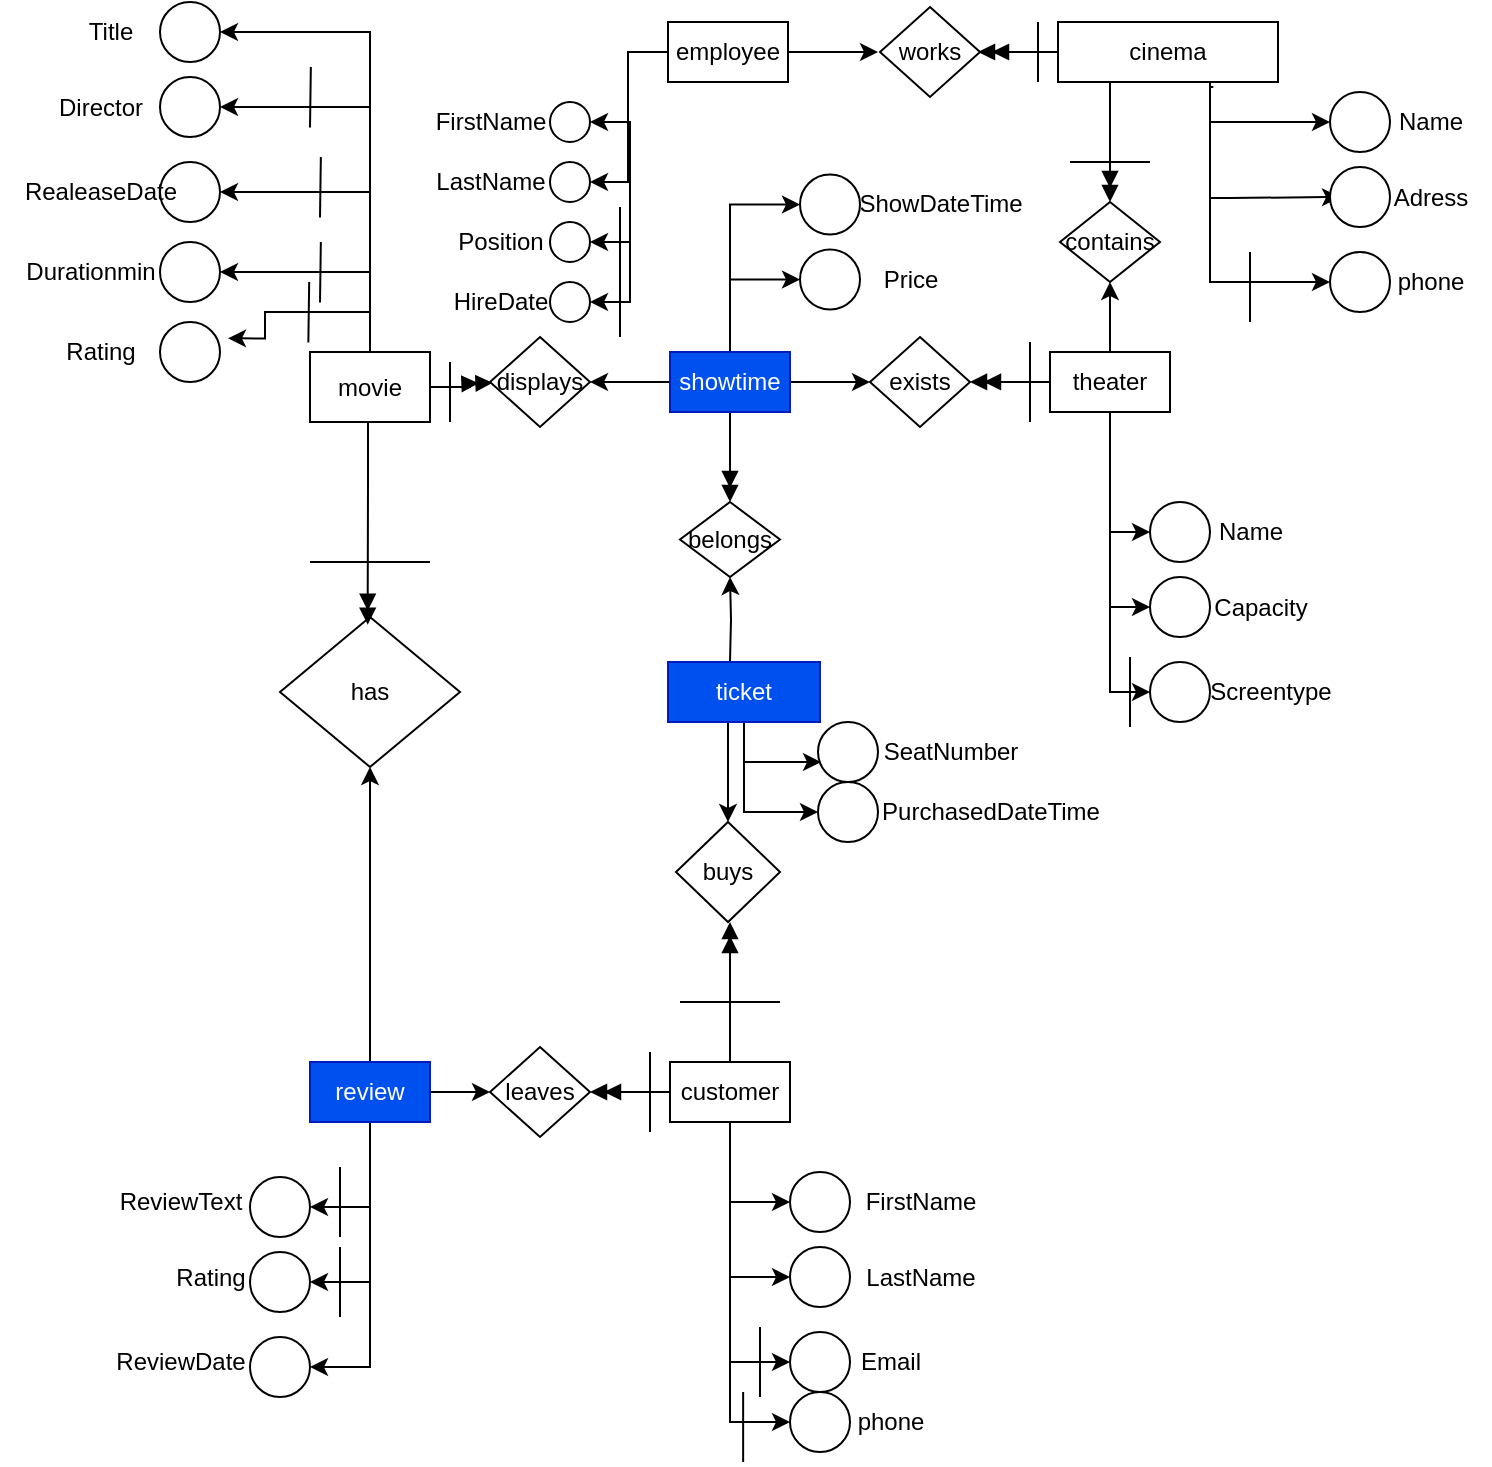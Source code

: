 <mxfile version="24.0.4" type="device">
  <diagram id="eFzki-lSGz5OJ-0lW4Ny" name="Pagina-1">
    <mxGraphModel dx="1735" dy="540" grid="1" gridSize="10" guides="1" tooltips="1" connect="1" arrows="1" fold="1" page="1" pageScale="1" pageWidth="827" pageHeight="1169" math="0" shadow="0">
      <root>
        <mxCell id="0" />
        <mxCell id="1" parent="0" />
        <mxCell id="AlMPL6mTLjFUVU2BrBLu-11" style="edgeStyle=orthogonalEdgeStyle;rounded=0;orthogonalLoop=1;jettySize=auto;html=1;entryX=0.5;entryY=0;entryDx=0;entryDy=0;endArrow=doubleBlock;endFill=1;" edge="1" parent="1" source="AlMPL6mTLjFUVU2BrBLu-1" target="AlMPL6mTLjFUVU2BrBLu-10">
          <mxGeometry relative="1" as="geometry">
            <Array as="points">
              <mxPoint x="545" y="70" />
              <mxPoint x="545" y="70" />
            </Array>
          </mxGeometry>
        </mxCell>
        <mxCell id="AlMPL6mTLjFUVU2BrBLu-44" style="edgeStyle=orthogonalEdgeStyle;rounded=0;orthogonalLoop=1;jettySize=auto;html=1;exitX=0;exitY=0.5;exitDx=0;exitDy=0;entryX=1;entryY=0.5;entryDx=0;entryDy=0;endArrow=doubleBlock;endFill=1;" edge="1" parent="1" source="AlMPL6mTLjFUVU2BrBLu-1">
          <mxGeometry relative="1" as="geometry">
            <mxPoint x="479" y="25" as="targetPoint" />
          </mxGeometry>
        </mxCell>
        <mxCell id="AlMPL6mTLjFUVU2BrBLu-56" style="edgeStyle=orthogonalEdgeStyle;rounded=0;orthogonalLoop=1;jettySize=auto;html=1;entryX=0;entryY=0.5;entryDx=0;entryDy=0;exitX=0.706;exitY=1.083;exitDx=0;exitDy=0;exitPerimeter=0;" edge="1" parent="1" source="AlMPL6mTLjFUVU2BrBLu-1" target="AlMPL6mTLjFUVU2BrBLu-50">
          <mxGeometry relative="1" as="geometry">
            <mxPoint x="595.0" y="-10" as="sourcePoint" />
            <Array as="points">
              <mxPoint x="595" y="43" />
              <mxPoint x="595" y="60" />
            </Array>
          </mxGeometry>
        </mxCell>
        <mxCell id="AlMPL6mTLjFUVU2BrBLu-58" style="edgeStyle=orthogonalEdgeStyle;rounded=0;orthogonalLoop=1;jettySize=auto;html=1;entryX=0;entryY=0.5;entryDx=0;entryDy=0;" edge="1" parent="1">
          <mxGeometry relative="1" as="geometry">
            <mxPoint x="595" y="40" as="sourcePoint" />
            <mxPoint x="660.0" y="97.5" as="targetPoint" />
            <Array as="points">
              <mxPoint x="595" y="98" />
              <mxPoint x="605" y="98" />
            </Array>
          </mxGeometry>
        </mxCell>
        <mxCell id="AlMPL6mTLjFUVU2BrBLu-59" style="edgeStyle=orthogonalEdgeStyle;rounded=0;orthogonalLoop=1;jettySize=auto;html=1;entryX=0;entryY=0.5;entryDx=0;entryDy=0;" edge="1" parent="1" target="AlMPL6mTLjFUVU2BrBLu-54">
          <mxGeometry relative="1" as="geometry">
            <mxPoint x="590" y="40" as="sourcePoint" />
            <Array as="points">
              <mxPoint x="595" y="140" />
            </Array>
          </mxGeometry>
        </mxCell>
        <mxCell id="AlMPL6mTLjFUVU2BrBLu-1" value="cinema" style="rounded=0;whiteSpace=wrap;html=1;" vertex="1" parent="1">
          <mxGeometry x="519" y="10" width="110" height="30" as="geometry" />
        </mxCell>
        <mxCell id="AlMPL6mTLjFUVU2BrBLu-12" value="" style="edgeStyle=orthogonalEdgeStyle;rounded=0;orthogonalLoop=1;jettySize=auto;html=1;" edge="1" parent="1" source="AlMPL6mTLjFUVU2BrBLu-3" target="AlMPL6mTLjFUVU2BrBLu-10">
          <mxGeometry relative="1" as="geometry" />
        </mxCell>
        <mxCell id="AlMPL6mTLjFUVU2BrBLu-67" style="edgeStyle=orthogonalEdgeStyle;rounded=0;orthogonalLoop=1;jettySize=auto;html=1;entryX=0;entryY=0.5;entryDx=0;entryDy=0;" edge="1" parent="1" source="AlMPL6mTLjFUVU2BrBLu-3" target="AlMPL6mTLjFUVU2BrBLu-60">
          <mxGeometry relative="1" as="geometry" />
        </mxCell>
        <mxCell id="AlMPL6mTLjFUVU2BrBLu-68" style="edgeStyle=orthogonalEdgeStyle;rounded=0;orthogonalLoop=1;jettySize=auto;html=1;entryX=0;entryY=0.5;entryDx=0;entryDy=0;" edge="1" parent="1" source="AlMPL6mTLjFUVU2BrBLu-3" target="AlMPL6mTLjFUVU2BrBLu-62">
          <mxGeometry relative="1" as="geometry" />
        </mxCell>
        <mxCell id="AlMPL6mTLjFUVU2BrBLu-69" style="edgeStyle=orthogonalEdgeStyle;rounded=0;orthogonalLoop=1;jettySize=auto;html=1;entryX=0;entryY=0.5;entryDx=0;entryDy=0;" edge="1" parent="1" source="AlMPL6mTLjFUVU2BrBLu-3" target="AlMPL6mTLjFUVU2BrBLu-64">
          <mxGeometry relative="1" as="geometry" />
        </mxCell>
        <mxCell id="AlMPL6mTLjFUVU2BrBLu-3" value="theater" style="rounded=0;whiteSpace=wrap;html=1;" vertex="1" parent="1">
          <mxGeometry x="515" y="175" width="60" height="30" as="geometry" />
        </mxCell>
        <mxCell id="AlMPL6mTLjFUVU2BrBLu-92" style="edgeStyle=orthogonalEdgeStyle;rounded=0;orthogonalLoop=1;jettySize=auto;html=1;exitX=0.5;exitY=0;exitDx=0;exitDy=0;entryX=1;entryY=0.5;entryDx=0;entryDy=0;" edge="1" parent="1" source="AlMPL6mTLjFUVU2BrBLu-4" target="AlMPL6mTLjFUVU2BrBLu-72">
          <mxGeometry relative="1" as="geometry" />
        </mxCell>
        <mxCell id="AlMPL6mTLjFUVU2BrBLu-93" style="edgeStyle=orthogonalEdgeStyle;rounded=0;orthogonalLoop=1;jettySize=auto;html=1;exitX=0.5;exitY=0;exitDx=0;exitDy=0;entryX=1;entryY=0.5;entryDx=0;entryDy=0;" edge="1" parent="1" source="AlMPL6mTLjFUVU2BrBLu-4" target="AlMPL6mTLjFUVU2BrBLu-74">
          <mxGeometry relative="1" as="geometry" />
        </mxCell>
        <mxCell id="AlMPL6mTLjFUVU2BrBLu-95" style="edgeStyle=orthogonalEdgeStyle;rounded=0;orthogonalLoop=1;jettySize=auto;html=1;exitX=0.5;exitY=0;exitDx=0;exitDy=0;entryX=1;entryY=0.5;entryDx=0;entryDy=0;" edge="1" parent="1" source="AlMPL6mTLjFUVU2BrBLu-4" target="AlMPL6mTLjFUVU2BrBLu-76">
          <mxGeometry relative="1" as="geometry" />
        </mxCell>
        <mxCell id="AlMPL6mTLjFUVU2BrBLu-96" style="edgeStyle=orthogonalEdgeStyle;rounded=0;orthogonalLoop=1;jettySize=auto;html=1;exitX=0.5;exitY=0;exitDx=0;exitDy=0;entryX=1;entryY=0.5;entryDx=0;entryDy=0;" edge="1" parent="1" source="AlMPL6mTLjFUVU2BrBLu-4" target="AlMPL6mTLjFUVU2BrBLu-78">
          <mxGeometry relative="1" as="geometry" />
        </mxCell>
        <mxCell id="AlMPL6mTLjFUVU2BrBLu-4" value="movie" style="rounded=0;whiteSpace=wrap;html=1;" vertex="1" parent="1">
          <mxGeometry x="145" y="175" width="60" height="35" as="geometry" />
        </mxCell>
        <mxCell id="AlMPL6mTLjFUVU2BrBLu-7" style="edgeStyle=orthogonalEdgeStyle;rounded=0;orthogonalLoop=1;jettySize=auto;html=1;entryX=1;entryY=0.444;entryDx=0;entryDy=0;entryPerimeter=0;endArrow=doubleBlock;endFill=1;" edge="1" parent="1" source="AlMPL6mTLjFUVU2BrBLu-3">
          <mxGeometry relative="1" as="geometry">
            <mxPoint x="475" y="189.98" as="targetPoint" />
          </mxGeometry>
        </mxCell>
        <mxCell id="AlMPL6mTLjFUVU2BrBLu-8" style="edgeStyle=orthogonalEdgeStyle;rounded=0;orthogonalLoop=1;jettySize=auto;html=1;entryX=0.021;entryY=0.452;entryDx=0;entryDy=0;entryPerimeter=0;endArrow=doubleBlock;endFill=1;" edge="1" parent="1" source="AlMPL6mTLjFUVU2BrBLu-4">
          <mxGeometry relative="1" as="geometry">
            <mxPoint x="236.26" y="190.34" as="targetPoint" />
          </mxGeometry>
        </mxCell>
        <mxCell id="AlMPL6mTLjFUVU2BrBLu-9" value="" style="endArrow=none;html=1;rounded=0;" edge="1" parent="1">
          <mxGeometry width="50" height="50" relative="1" as="geometry">
            <mxPoint x="505" y="210" as="sourcePoint" />
            <mxPoint x="505" y="170" as="targetPoint" />
          </mxGeometry>
        </mxCell>
        <mxCell id="AlMPL6mTLjFUVU2BrBLu-10" value="contains" style="rhombus;whiteSpace=wrap;html=1;" vertex="1" parent="1">
          <mxGeometry x="520" y="100" width="50" height="40" as="geometry" />
        </mxCell>
        <mxCell id="AlMPL6mTLjFUVU2BrBLu-13" value="" style="endArrow=none;html=1;rounded=0;" edge="1" parent="1">
          <mxGeometry width="50" height="50" relative="1" as="geometry">
            <mxPoint x="525" y="80" as="sourcePoint" />
            <mxPoint x="565" y="80" as="targetPoint" />
          </mxGeometry>
        </mxCell>
        <mxCell id="AlMPL6mTLjFUVU2BrBLu-18" style="edgeStyle=orthogonalEdgeStyle;rounded=0;orthogonalLoop=1;jettySize=auto;html=1;exitX=0;exitY=0.5;exitDx=0;exitDy=0;entryX=1;entryY=0.5;entryDx=0;entryDy=0;" edge="1" parent="1" source="AlMPL6mTLjFUVU2BrBLu-15" target="AlMPL6mTLjFUVU2BrBLu-16">
          <mxGeometry relative="1" as="geometry" />
        </mxCell>
        <mxCell id="AlMPL6mTLjFUVU2BrBLu-19" style="edgeStyle=orthogonalEdgeStyle;rounded=0;orthogonalLoop=1;jettySize=auto;html=1;entryX=0;entryY=0.5;entryDx=0;entryDy=0;" edge="1" parent="1" source="AlMPL6mTLjFUVU2BrBLu-15" target="AlMPL6mTLjFUVU2BrBLu-17">
          <mxGeometry relative="1" as="geometry" />
        </mxCell>
        <mxCell id="AlMPL6mTLjFUVU2BrBLu-28" style="edgeStyle=orthogonalEdgeStyle;rounded=0;orthogonalLoop=1;jettySize=auto;html=1;entryX=0.5;entryY=0;entryDx=0;entryDy=0;endArrow=doubleBlock;endFill=1;" edge="1" parent="1" source="AlMPL6mTLjFUVU2BrBLu-15" target="AlMPL6mTLjFUVU2BrBLu-27">
          <mxGeometry relative="1" as="geometry" />
        </mxCell>
        <mxCell id="AlMPL6mTLjFUVU2BrBLu-106" style="edgeStyle=orthogonalEdgeStyle;rounded=0;orthogonalLoop=1;jettySize=auto;html=1;exitX=0.5;exitY=0;exitDx=0;exitDy=0;entryX=0;entryY=0.5;entryDx=0;entryDy=0;" edge="1" parent="1" source="AlMPL6mTLjFUVU2BrBLu-15" target="AlMPL6mTLjFUVU2BrBLu-104">
          <mxGeometry relative="1" as="geometry" />
        </mxCell>
        <mxCell id="AlMPL6mTLjFUVU2BrBLu-108" style="edgeStyle=orthogonalEdgeStyle;rounded=0;orthogonalLoop=1;jettySize=auto;html=1;entryX=0;entryY=0.5;entryDx=0;entryDy=0;" edge="1" parent="1" source="AlMPL6mTLjFUVU2BrBLu-15" target="AlMPL6mTLjFUVU2BrBLu-102">
          <mxGeometry relative="1" as="geometry">
            <Array as="points">
              <mxPoint x="355" y="101" />
            </Array>
          </mxGeometry>
        </mxCell>
        <mxCell id="AlMPL6mTLjFUVU2BrBLu-15" value="showtime" style="rounded=0;whiteSpace=wrap;html=1;fillColor=#0050ef;fontColor=#ffffff;strokeColor=#001DBC;" vertex="1" parent="1">
          <mxGeometry x="325" y="175" width="60" height="30" as="geometry" />
        </mxCell>
        <mxCell id="AlMPL6mTLjFUVU2BrBLu-16" value="displays" style="rhombus;whiteSpace=wrap;html=1;" vertex="1" parent="1">
          <mxGeometry x="235" y="167.5" width="50" height="45" as="geometry" />
        </mxCell>
        <mxCell id="AlMPL6mTLjFUVU2BrBLu-17" value="exists" style="rhombus;whiteSpace=wrap;html=1;" vertex="1" parent="1">
          <mxGeometry x="425" y="167.5" width="50" height="45" as="geometry" />
        </mxCell>
        <mxCell id="AlMPL6mTLjFUVU2BrBLu-29" style="edgeStyle=orthogonalEdgeStyle;rounded=0;orthogonalLoop=1;jettySize=auto;html=1;exitX=0.5;exitY=0;exitDx=0;exitDy=0;" edge="1" parent="1" target="AlMPL6mTLjFUVU2BrBLu-27">
          <mxGeometry relative="1" as="geometry">
            <mxPoint x="355" y="330" as="sourcePoint" />
          </mxGeometry>
        </mxCell>
        <mxCell id="AlMPL6mTLjFUVU2BrBLu-30" style="edgeStyle=orthogonalEdgeStyle;rounded=0;orthogonalLoop=1;jettySize=auto;html=1;entryX=0.5;entryY=1;entryDx=0;entryDy=0;endArrow=doubleBlock;endFill=1;exitX=0.5;exitY=0;exitDx=0;exitDy=0;" edge="1" parent="1" source="AlMPL6mTLjFUVU2BrBLu-22">
          <mxGeometry relative="1" as="geometry">
            <mxPoint x="354.5" y="570" as="sourcePoint" />
            <mxPoint x="354.5" y="460" as="targetPoint" />
            <Array as="points">
              <mxPoint x="355" y="460" />
            </Array>
          </mxGeometry>
        </mxCell>
        <mxCell id="AlMPL6mTLjFUVU2BrBLu-40" style="edgeStyle=orthogonalEdgeStyle;rounded=0;orthogonalLoop=1;jettySize=auto;html=1;entryX=1;entryY=0.5;entryDx=0;entryDy=0;endArrow=doubleBlock;endFill=1;" edge="1" parent="1" source="AlMPL6mTLjFUVU2BrBLu-22" target="AlMPL6mTLjFUVU2BrBLu-39">
          <mxGeometry relative="1" as="geometry" />
        </mxCell>
        <mxCell id="AlMPL6mTLjFUVU2BrBLu-124" style="edgeStyle=orthogonalEdgeStyle;rounded=0;orthogonalLoop=1;jettySize=auto;html=1;entryX=0;entryY=0.5;entryDx=0;entryDy=0;" edge="1" parent="1" source="AlMPL6mTLjFUVU2BrBLu-22" target="AlMPL6mTLjFUVU2BrBLu-116">
          <mxGeometry relative="1" as="geometry" />
        </mxCell>
        <mxCell id="AlMPL6mTLjFUVU2BrBLu-125" style="edgeStyle=orthogonalEdgeStyle;rounded=0;orthogonalLoop=1;jettySize=auto;html=1;entryX=0;entryY=0.5;entryDx=0;entryDy=0;" edge="1" parent="1" source="AlMPL6mTLjFUVU2BrBLu-22" target="AlMPL6mTLjFUVU2BrBLu-118">
          <mxGeometry relative="1" as="geometry" />
        </mxCell>
        <mxCell id="AlMPL6mTLjFUVU2BrBLu-126" style="edgeStyle=orthogonalEdgeStyle;rounded=0;orthogonalLoop=1;jettySize=auto;html=1;entryX=0;entryY=0.5;entryDx=0;entryDy=0;" edge="1" parent="1" source="AlMPL6mTLjFUVU2BrBLu-22" target="AlMPL6mTLjFUVU2BrBLu-120">
          <mxGeometry relative="1" as="geometry" />
        </mxCell>
        <mxCell id="AlMPL6mTLjFUVU2BrBLu-127" style="edgeStyle=orthogonalEdgeStyle;rounded=0;orthogonalLoop=1;jettySize=auto;html=1;entryX=0;entryY=0.5;entryDx=0;entryDy=0;" edge="1" parent="1" source="AlMPL6mTLjFUVU2BrBLu-22" target="AlMPL6mTLjFUVU2BrBLu-122">
          <mxGeometry relative="1" as="geometry" />
        </mxCell>
        <mxCell id="AlMPL6mTLjFUVU2BrBLu-22" value="customer" style="rounded=0;whiteSpace=wrap;html=1;" vertex="1" parent="1">
          <mxGeometry x="325" y="530" width="60" height="30" as="geometry" />
        </mxCell>
        <mxCell id="AlMPL6mTLjFUVU2BrBLu-38" style="edgeStyle=orthogonalEdgeStyle;rounded=0;orthogonalLoop=1;jettySize=auto;html=1;entryX=0.5;entryY=1;entryDx=0;entryDy=0;" edge="1" parent="1" source="AlMPL6mTLjFUVU2BrBLu-24" target="AlMPL6mTLjFUVU2BrBLu-35">
          <mxGeometry relative="1" as="geometry" />
        </mxCell>
        <mxCell id="AlMPL6mTLjFUVU2BrBLu-41" style="edgeStyle=orthogonalEdgeStyle;rounded=0;orthogonalLoop=1;jettySize=auto;html=1;" edge="1" parent="1" source="AlMPL6mTLjFUVU2BrBLu-24" target="AlMPL6mTLjFUVU2BrBLu-39">
          <mxGeometry relative="1" as="geometry" />
        </mxCell>
        <mxCell id="AlMPL6mTLjFUVU2BrBLu-136" style="edgeStyle=orthogonalEdgeStyle;rounded=0;orthogonalLoop=1;jettySize=auto;html=1;entryX=1;entryY=0.5;entryDx=0;entryDy=0;" edge="1" parent="1" source="AlMPL6mTLjFUVU2BrBLu-24" target="AlMPL6mTLjFUVU2BrBLu-130">
          <mxGeometry relative="1" as="geometry" />
        </mxCell>
        <mxCell id="AlMPL6mTLjFUVU2BrBLu-137" style="edgeStyle=orthogonalEdgeStyle;rounded=0;orthogonalLoop=1;jettySize=auto;html=1;entryX=1;entryY=0.5;entryDx=0;entryDy=0;" edge="1" parent="1" source="AlMPL6mTLjFUVU2BrBLu-24" target="AlMPL6mTLjFUVU2BrBLu-132">
          <mxGeometry relative="1" as="geometry" />
        </mxCell>
        <mxCell id="AlMPL6mTLjFUVU2BrBLu-138" style="edgeStyle=orthogonalEdgeStyle;rounded=0;orthogonalLoop=1;jettySize=auto;html=1;entryX=1;entryY=0.5;entryDx=0;entryDy=0;" edge="1" parent="1" source="AlMPL6mTLjFUVU2BrBLu-24" target="AlMPL6mTLjFUVU2BrBLu-134">
          <mxGeometry relative="1" as="geometry" />
        </mxCell>
        <mxCell id="AlMPL6mTLjFUVU2BrBLu-24" value="review" style="rounded=0;whiteSpace=wrap;html=1;fillColor=#0050ef;fontColor=#ffffff;strokeColor=#001DBC;" vertex="1" parent="1">
          <mxGeometry x="145" y="530" width="60" height="30" as="geometry" />
        </mxCell>
        <mxCell id="AlMPL6mTLjFUVU2BrBLu-45" style="edgeStyle=orthogonalEdgeStyle;rounded=0;orthogonalLoop=1;jettySize=auto;html=1;exitX=1;exitY=0.5;exitDx=0;exitDy=0;entryX=0;entryY=0.5;entryDx=0;entryDy=0;" edge="1" parent="1" source="AlMPL6mTLjFUVU2BrBLu-26">
          <mxGeometry relative="1" as="geometry">
            <mxPoint x="429" y="25" as="targetPoint" />
          </mxGeometry>
        </mxCell>
        <mxCell id="AlMPL6mTLjFUVU2BrBLu-180" style="edgeStyle=orthogonalEdgeStyle;rounded=0;orthogonalLoop=1;jettySize=auto;html=1;entryX=1;entryY=0.5;entryDx=0;entryDy=0;" edge="1" parent="1" source="AlMPL6mTLjFUVU2BrBLu-26" target="AlMPL6mTLjFUVU2BrBLu-175">
          <mxGeometry relative="1" as="geometry" />
        </mxCell>
        <mxCell id="AlMPL6mTLjFUVU2BrBLu-181" style="edgeStyle=orthogonalEdgeStyle;rounded=0;orthogonalLoop=1;jettySize=auto;html=1;entryX=1;entryY=0.5;entryDx=0;entryDy=0;" edge="1" parent="1" source="AlMPL6mTLjFUVU2BrBLu-26" target="AlMPL6mTLjFUVU2BrBLu-173">
          <mxGeometry relative="1" as="geometry" />
        </mxCell>
        <mxCell id="AlMPL6mTLjFUVU2BrBLu-182" style="edgeStyle=orthogonalEdgeStyle;rounded=0;orthogonalLoop=1;jettySize=auto;html=1;entryX=1;entryY=0.5;entryDx=0;entryDy=0;" edge="1" parent="1" source="AlMPL6mTLjFUVU2BrBLu-26" target="AlMPL6mTLjFUVU2BrBLu-171">
          <mxGeometry relative="1" as="geometry" />
        </mxCell>
        <mxCell id="AlMPL6mTLjFUVU2BrBLu-183" style="edgeStyle=orthogonalEdgeStyle;rounded=0;orthogonalLoop=1;jettySize=auto;html=1;entryX=1;entryY=0.5;entryDx=0;entryDy=0;" edge="1" parent="1" source="AlMPL6mTLjFUVU2BrBLu-26" target="AlMPL6mTLjFUVU2BrBLu-169">
          <mxGeometry relative="1" as="geometry" />
        </mxCell>
        <mxCell id="AlMPL6mTLjFUVU2BrBLu-26" value="employee" style="rounded=0;whiteSpace=wrap;html=1;" vertex="1" parent="1">
          <mxGeometry x="324" y="10" width="60" height="30" as="geometry" />
        </mxCell>
        <mxCell id="AlMPL6mTLjFUVU2BrBLu-27" value="belongs" style="rhombus;whiteSpace=wrap;html=1;" vertex="1" parent="1">
          <mxGeometry x="330" y="250" width="50" height="37.5" as="geometry" />
        </mxCell>
        <mxCell id="AlMPL6mTLjFUVU2BrBLu-31" value="" style="endArrow=none;html=1;rounded=0;" edge="1" parent="1">
          <mxGeometry width="50" height="50" relative="1" as="geometry">
            <mxPoint x="330" y="500" as="sourcePoint" />
            <mxPoint x="380" y="500" as="targetPoint" />
          </mxGeometry>
        </mxCell>
        <mxCell id="AlMPL6mTLjFUVU2BrBLu-32" value="buys" style="rhombus;whiteSpace=wrap;html=1;" vertex="1" parent="1">
          <mxGeometry x="328" y="410" width="52" height="50" as="geometry" />
        </mxCell>
        <mxCell id="AlMPL6mTLjFUVU2BrBLu-34" style="edgeStyle=orthogonalEdgeStyle;rounded=0;orthogonalLoop=1;jettySize=auto;html=1;entryX=0.5;entryY=0;entryDx=0;entryDy=0;" edge="1" parent="1" source="AlMPL6mTLjFUVU2BrBLu-33" target="AlMPL6mTLjFUVU2BrBLu-32">
          <mxGeometry relative="1" as="geometry">
            <Array as="points">
              <mxPoint x="354" y="370" />
              <mxPoint x="354" y="370" />
            </Array>
          </mxGeometry>
        </mxCell>
        <mxCell id="AlMPL6mTLjFUVU2BrBLu-114" style="edgeStyle=orthogonalEdgeStyle;rounded=0;orthogonalLoop=1;jettySize=auto;html=1;" edge="1" parent="1" source="AlMPL6mTLjFUVU2BrBLu-33">
          <mxGeometry relative="1" as="geometry">
            <mxPoint x="400" y="380.0" as="targetPoint" />
          </mxGeometry>
        </mxCell>
        <mxCell id="AlMPL6mTLjFUVU2BrBLu-115" style="edgeStyle=orthogonalEdgeStyle;rounded=0;orthogonalLoop=1;jettySize=auto;html=1;entryX=0;entryY=0.5;entryDx=0;entryDy=0;" edge="1" parent="1" source="AlMPL6mTLjFUVU2BrBLu-33" target="AlMPL6mTLjFUVU2BrBLu-112">
          <mxGeometry relative="1" as="geometry" />
        </mxCell>
        <mxCell id="AlMPL6mTLjFUVU2BrBLu-33" value="ticket" style="rounded=0;whiteSpace=wrap;html=1;fillColor=#0050ef;fontColor=#ffffff;strokeColor=#001DBC;" vertex="1" parent="1">
          <mxGeometry x="324" y="330" width="76" height="30" as="geometry" />
        </mxCell>
        <mxCell id="AlMPL6mTLjFUVU2BrBLu-35" value="has" style="rhombus;whiteSpace=wrap;html=1;" vertex="1" parent="1">
          <mxGeometry x="130" y="307.5" width="90" height="75" as="geometry" />
        </mxCell>
        <mxCell id="AlMPL6mTLjFUVU2BrBLu-36" style="edgeStyle=orthogonalEdgeStyle;rounded=0;orthogonalLoop=1;jettySize=auto;html=1;entryX=0.487;entryY=0.051;entryDx=0;entryDy=0;entryPerimeter=0;endArrow=doubleBlock;endFill=1;" edge="1" parent="1" source="AlMPL6mTLjFUVU2BrBLu-4" target="AlMPL6mTLjFUVU2BrBLu-35">
          <mxGeometry relative="1" as="geometry">
            <Array as="points">
              <mxPoint x="174" y="240" />
              <mxPoint x="174" y="240" />
            </Array>
          </mxGeometry>
        </mxCell>
        <mxCell id="AlMPL6mTLjFUVU2BrBLu-37" value="" style="endArrow=none;html=1;rounded=0;" edge="1" parent="1">
          <mxGeometry width="50" height="50" relative="1" as="geometry">
            <mxPoint x="145" y="280" as="sourcePoint" />
            <mxPoint x="205" y="280" as="targetPoint" />
          </mxGeometry>
        </mxCell>
        <mxCell id="AlMPL6mTLjFUVU2BrBLu-39" value="leaves" style="rhombus;whiteSpace=wrap;html=1;" vertex="1" parent="1">
          <mxGeometry x="235" y="522.5" width="50" height="45" as="geometry" />
        </mxCell>
        <mxCell id="AlMPL6mTLjFUVU2BrBLu-42" value="" style="endArrow=none;html=1;rounded=0;" edge="1" parent="1">
          <mxGeometry width="50" height="50" relative="1" as="geometry">
            <mxPoint x="315" y="565" as="sourcePoint" />
            <mxPoint x="315" y="525" as="targetPoint" />
          </mxGeometry>
        </mxCell>
        <mxCell id="AlMPL6mTLjFUVU2BrBLu-43" value="works" style="rhombus;whiteSpace=wrap;html=1;" vertex="1" parent="1">
          <mxGeometry x="430" y="2.5" width="50" height="45" as="geometry" />
        </mxCell>
        <mxCell id="AlMPL6mTLjFUVU2BrBLu-46" value="" style="endArrow=none;html=1;rounded=0;" edge="1" parent="1">
          <mxGeometry width="50" height="50" relative="1" as="geometry">
            <mxPoint x="509" y="40" as="sourcePoint" />
            <mxPoint x="509" y="10" as="targetPoint" />
          </mxGeometry>
        </mxCell>
        <mxCell id="AlMPL6mTLjFUVU2BrBLu-48" value="" style="endArrow=none;html=1;rounded=0;" edge="1" parent="1">
          <mxGeometry width="50" height="50" relative="1" as="geometry">
            <mxPoint x="215" y="210" as="sourcePoint" />
            <mxPoint x="215" y="180" as="targetPoint" />
          </mxGeometry>
        </mxCell>
        <mxCell id="AlMPL6mTLjFUVU2BrBLu-50" value="" style="ellipse;whiteSpace=wrap;html=1;aspect=fixed;" vertex="1" parent="1">
          <mxGeometry x="655" y="45" width="30" height="30" as="geometry" />
        </mxCell>
        <mxCell id="AlMPL6mTLjFUVU2BrBLu-51" value="Name" style="text;html=1;align=center;verticalAlign=middle;resizable=0;points=[];autosize=1;strokeColor=none;fillColor=none;" vertex="1" parent="1">
          <mxGeometry x="675" y="45" width="60" height="30" as="geometry" />
        </mxCell>
        <mxCell id="AlMPL6mTLjFUVU2BrBLu-52" value="" style="ellipse;whiteSpace=wrap;html=1;aspect=fixed;" vertex="1" parent="1">
          <mxGeometry x="655" y="82.5" width="30" height="30" as="geometry" />
        </mxCell>
        <mxCell id="AlMPL6mTLjFUVU2BrBLu-53" value="Adress" style="text;html=1;align=center;verticalAlign=middle;resizable=0;points=[];autosize=1;strokeColor=none;fillColor=none;" vertex="1" parent="1">
          <mxGeometry x="675" y="82.5" width="60" height="30" as="geometry" />
        </mxCell>
        <mxCell id="AlMPL6mTLjFUVU2BrBLu-54" value="" style="ellipse;whiteSpace=wrap;html=1;aspect=fixed;" vertex="1" parent="1">
          <mxGeometry x="655" y="125" width="30" height="30" as="geometry" />
        </mxCell>
        <mxCell id="AlMPL6mTLjFUVU2BrBLu-55" value="phone" style="text;html=1;align=center;verticalAlign=middle;resizable=0;points=[];autosize=1;strokeColor=none;fillColor=none;" vertex="1" parent="1">
          <mxGeometry x="675" y="125" width="60" height="30" as="geometry" />
        </mxCell>
        <mxCell id="AlMPL6mTLjFUVU2BrBLu-60" value="" style="ellipse;whiteSpace=wrap;html=1;aspect=fixed;" vertex="1" parent="1">
          <mxGeometry x="565" y="250" width="30" height="30" as="geometry" />
        </mxCell>
        <mxCell id="AlMPL6mTLjFUVU2BrBLu-61" value="Name" style="text;html=1;align=center;verticalAlign=middle;resizable=0;points=[];autosize=1;strokeColor=none;fillColor=none;" vertex="1" parent="1">
          <mxGeometry x="585" y="250" width="60" height="30" as="geometry" />
        </mxCell>
        <mxCell id="AlMPL6mTLjFUVU2BrBLu-62" value="" style="ellipse;whiteSpace=wrap;html=1;aspect=fixed;" vertex="1" parent="1">
          <mxGeometry x="565" y="287.5" width="30" height="30" as="geometry" />
        </mxCell>
        <mxCell id="AlMPL6mTLjFUVU2BrBLu-63" value="Capacity" style="text;html=1;align=center;verticalAlign=middle;resizable=0;points=[];autosize=1;strokeColor=none;fillColor=none;" vertex="1" parent="1">
          <mxGeometry x="585" y="287.5" width="70" height="30" as="geometry" />
        </mxCell>
        <mxCell id="AlMPL6mTLjFUVU2BrBLu-64" value="" style="ellipse;whiteSpace=wrap;html=1;aspect=fixed;" vertex="1" parent="1">
          <mxGeometry x="565" y="330" width="30" height="30" as="geometry" />
        </mxCell>
        <mxCell id="AlMPL6mTLjFUVU2BrBLu-65" value="Screentype" style="text;html=1;align=center;verticalAlign=middle;resizable=0;points=[];autosize=1;strokeColor=none;fillColor=none;" vertex="1" parent="1">
          <mxGeometry x="585" y="330" width="80" height="30" as="geometry" />
        </mxCell>
        <mxCell id="AlMPL6mTLjFUVU2BrBLu-66" value="" style="endArrow=none;html=1;rounded=0;" edge="1" parent="1">
          <mxGeometry width="50" height="50" relative="1" as="geometry">
            <mxPoint x="615" y="160" as="sourcePoint" />
            <mxPoint x="615" y="125" as="targetPoint" />
          </mxGeometry>
        </mxCell>
        <mxCell id="AlMPL6mTLjFUVU2BrBLu-70" value="" style="endArrow=none;html=1;rounded=0;" edge="1" parent="1">
          <mxGeometry width="50" height="50" relative="1" as="geometry">
            <mxPoint x="555" y="362.5" as="sourcePoint" />
            <mxPoint x="555" y="327.5" as="targetPoint" />
          </mxGeometry>
        </mxCell>
        <mxCell id="AlMPL6mTLjFUVU2BrBLu-71" value="" style="endArrow=none;html=1;rounded=0;" edge="1" parent="1">
          <mxGeometry width="50" height="50" relative="1" as="geometry">
            <mxPoint x="300" y="167.5" as="sourcePoint" />
            <mxPoint x="300" y="132.5" as="targetPoint" />
          </mxGeometry>
        </mxCell>
        <mxCell id="AlMPL6mTLjFUVU2BrBLu-72" value="" style="ellipse;whiteSpace=wrap;html=1;aspect=fixed;" vertex="1" parent="1">
          <mxGeometry x="70" width="30" height="30" as="geometry" />
        </mxCell>
        <mxCell id="AlMPL6mTLjFUVU2BrBLu-73" value="Title" style="text;html=1;align=center;verticalAlign=middle;resizable=0;points=[];autosize=1;strokeColor=none;fillColor=none;" vertex="1" parent="1">
          <mxGeometry x="20" width="50" height="30" as="geometry" />
        </mxCell>
        <mxCell id="AlMPL6mTLjFUVU2BrBLu-74" value="" style="ellipse;whiteSpace=wrap;html=1;aspect=fixed;" vertex="1" parent="1">
          <mxGeometry x="70" y="37.5" width="30" height="30" as="geometry" />
        </mxCell>
        <mxCell id="AlMPL6mTLjFUVU2BrBLu-75" value="Director" style="text;html=1;align=center;verticalAlign=middle;resizable=0;points=[];autosize=1;strokeColor=none;fillColor=none;" vertex="1" parent="1">
          <mxGeometry x="5" y="37.5" width="70" height="30" as="geometry" />
        </mxCell>
        <mxCell id="AlMPL6mTLjFUVU2BrBLu-76" value="" style="ellipse;whiteSpace=wrap;html=1;aspect=fixed;" vertex="1" parent="1">
          <mxGeometry x="70" y="80" width="30" height="30" as="geometry" />
        </mxCell>
        <mxCell id="AlMPL6mTLjFUVU2BrBLu-77" value="RealeaseDate" style="text;html=1;align=center;verticalAlign=middle;resizable=0;points=[];autosize=1;strokeColor=none;fillColor=none;" vertex="1" parent="1">
          <mxGeometry x="-10" y="80" width="100" height="30" as="geometry" />
        </mxCell>
        <mxCell id="AlMPL6mTLjFUVU2BrBLu-78" value="" style="ellipse;whiteSpace=wrap;html=1;aspect=fixed;" vertex="1" parent="1">
          <mxGeometry x="70" y="120" width="30" height="30" as="geometry" />
        </mxCell>
        <mxCell id="AlMPL6mTLjFUVU2BrBLu-79" value="Durationmin" style="text;html=1;align=center;verticalAlign=middle;resizable=0;points=[];autosize=1;strokeColor=none;fillColor=none;" vertex="1" parent="1">
          <mxGeometry x="-10" y="120" width="90" height="30" as="geometry" />
        </mxCell>
        <mxCell id="AlMPL6mTLjFUVU2BrBLu-80" value="" style="ellipse;whiteSpace=wrap;html=1;aspect=fixed;" vertex="1" parent="1">
          <mxGeometry x="70" y="160" width="30" height="30" as="geometry" />
        </mxCell>
        <mxCell id="AlMPL6mTLjFUVU2BrBLu-81" value="Rating" style="text;html=1;align=center;verticalAlign=middle;resizable=0;points=[];autosize=1;strokeColor=none;fillColor=none;" vertex="1" parent="1">
          <mxGeometry x="10" y="160" width="60" height="30" as="geometry" />
        </mxCell>
        <mxCell id="AlMPL6mTLjFUVU2BrBLu-97" style="edgeStyle=orthogonalEdgeStyle;rounded=0;orthogonalLoop=1;jettySize=auto;html=1;exitX=0.5;exitY=0;exitDx=0;exitDy=0;entryX=1.133;entryY=0.272;entryDx=0;entryDy=0;entryPerimeter=0;" edge="1" parent="1" source="AlMPL6mTLjFUVU2BrBLu-4" target="AlMPL6mTLjFUVU2BrBLu-80">
          <mxGeometry relative="1" as="geometry" />
        </mxCell>
        <mxCell id="AlMPL6mTLjFUVU2BrBLu-98" value="" style="endArrow=none;html=1;rounded=0;" edge="1" parent="1">
          <mxGeometry width="50" height="50" relative="1" as="geometry">
            <mxPoint x="150" y="107.75" as="sourcePoint" />
            <mxPoint x="150.42" y="77.5" as="targetPoint" />
          </mxGeometry>
        </mxCell>
        <mxCell id="AlMPL6mTLjFUVU2BrBLu-99" value="" style="endArrow=none;html=1;rounded=0;" edge="1" parent="1">
          <mxGeometry width="50" height="50" relative="1" as="geometry">
            <mxPoint x="144.17" y="170.25" as="sourcePoint" />
            <mxPoint x="144.59" y="140" as="targetPoint" />
          </mxGeometry>
        </mxCell>
        <mxCell id="AlMPL6mTLjFUVU2BrBLu-100" value="" style="endArrow=none;html=1;rounded=0;" edge="1" parent="1">
          <mxGeometry width="50" height="50" relative="1" as="geometry">
            <mxPoint x="150" y="150.25" as="sourcePoint" />
            <mxPoint x="150.42" y="120" as="targetPoint" />
          </mxGeometry>
        </mxCell>
        <mxCell id="AlMPL6mTLjFUVU2BrBLu-101" value="" style="endArrow=none;html=1;rounded=0;" edge="1" parent="1">
          <mxGeometry width="50" height="50" relative="1" as="geometry">
            <mxPoint x="145" y="62.75" as="sourcePoint" />
            <mxPoint x="145.42" y="32.5" as="targetPoint" />
          </mxGeometry>
        </mxCell>
        <mxCell id="AlMPL6mTLjFUVU2BrBLu-102" value="" style="ellipse;whiteSpace=wrap;html=1;aspect=fixed;" vertex="1" parent="1">
          <mxGeometry x="390" y="86.25" width="30" height="30" as="geometry" />
        </mxCell>
        <mxCell id="AlMPL6mTLjFUVU2BrBLu-103" value="ShowDateTime" style="text;html=1;align=center;verticalAlign=middle;resizable=0;points=[];autosize=1;strokeColor=none;fillColor=none;" vertex="1" parent="1">
          <mxGeometry x="405" y="86.25" width="110" height="30" as="geometry" />
        </mxCell>
        <mxCell id="AlMPL6mTLjFUVU2BrBLu-104" value="" style="ellipse;whiteSpace=wrap;html=1;aspect=fixed;" vertex="1" parent="1">
          <mxGeometry x="390" y="123.75" width="30" height="30" as="geometry" />
        </mxCell>
        <mxCell id="AlMPL6mTLjFUVU2BrBLu-105" value="Price" style="text;html=1;align=center;verticalAlign=middle;resizable=0;points=[];autosize=1;strokeColor=none;fillColor=none;" vertex="1" parent="1">
          <mxGeometry x="420" y="123.75" width="50" height="30" as="geometry" />
        </mxCell>
        <mxCell id="AlMPL6mTLjFUVU2BrBLu-110" value="" style="ellipse;whiteSpace=wrap;html=1;aspect=fixed;" vertex="1" parent="1">
          <mxGeometry x="399" y="360" width="30" height="30" as="geometry" />
        </mxCell>
        <mxCell id="AlMPL6mTLjFUVU2BrBLu-111" value="SeatNumber" style="text;html=1;align=center;verticalAlign=middle;resizable=0;points=[];autosize=1;strokeColor=none;fillColor=none;" vertex="1" parent="1">
          <mxGeometry x="420" y="360" width="90" height="30" as="geometry" />
        </mxCell>
        <mxCell id="AlMPL6mTLjFUVU2BrBLu-112" value="" style="ellipse;whiteSpace=wrap;html=1;aspect=fixed;" vertex="1" parent="1">
          <mxGeometry x="399" y="390" width="30" height="30" as="geometry" />
        </mxCell>
        <mxCell id="AlMPL6mTLjFUVU2BrBLu-113" value="PurchasedDateTime" style="text;html=1;align=center;verticalAlign=middle;resizable=0;points=[];autosize=1;strokeColor=none;fillColor=none;" vertex="1" parent="1">
          <mxGeometry x="420" y="390" width="130" height="30" as="geometry" />
        </mxCell>
        <mxCell id="AlMPL6mTLjFUVU2BrBLu-116" value="" style="ellipse;whiteSpace=wrap;html=1;aspect=fixed;" vertex="1" parent="1">
          <mxGeometry x="385" y="585" width="30" height="30" as="geometry" />
        </mxCell>
        <mxCell id="AlMPL6mTLjFUVU2BrBLu-117" value="FirstName" style="text;html=1;align=center;verticalAlign=middle;resizable=0;points=[];autosize=1;strokeColor=none;fillColor=none;" vertex="1" parent="1">
          <mxGeometry x="410" y="585" width="80" height="30" as="geometry" />
        </mxCell>
        <mxCell id="AlMPL6mTLjFUVU2BrBLu-118" value="" style="ellipse;whiteSpace=wrap;html=1;aspect=fixed;" vertex="1" parent="1">
          <mxGeometry x="385" y="622.5" width="30" height="30" as="geometry" />
        </mxCell>
        <mxCell id="AlMPL6mTLjFUVU2BrBLu-119" value="LastName" style="text;html=1;align=center;verticalAlign=middle;resizable=0;points=[];autosize=1;strokeColor=none;fillColor=none;" vertex="1" parent="1">
          <mxGeometry x="410" y="622.5" width="80" height="30" as="geometry" />
        </mxCell>
        <mxCell id="AlMPL6mTLjFUVU2BrBLu-120" value="" style="ellipse;whiteSpace=wrap;html=1;aspect=fixed;" vertex="1" parent="1">
          <mxGeometry x="385" y="665" width="30" height="30" as="geometry" />
        </mxCell>
        <mxCell id="AlMPL6mTLjFUVU2BrBLu-121" value="Email" style="text;html=1;align=center;verticalAlign=middle;resizable=0;points=[];autosize=1;strokeColor=none;fillColor=none;" vertex="1" parent="1">
          <mxGeometry x="410" y="665" width="50" height="30" as="geometry" />
        </mxCell>
        <mxCell id="AlMPL6mTLjFUVU2BrBLu-122" value="" style="ellipse;whiteSpace=wrap;html=1;aspect=fixed;" vertex="1" parent="1">
          <mxGeometry x="385" y="695" width="30" height="30" as="geometry" />
        </mxCell>
        <mxCell id="AlMPL6mTLjFUVU2BrBLu-123" value="phone" style="text;html=1;align=center;verticalAlign=middle;resizable=0;points=[];autosize=1;strokeColor=none;fillColor=none;" vertex="1" parent="1">
          <mxGeometry x="405" y="695" width="60" height="30" as="geometry" />
        </mxCell>
        <mxCell id="AlMPL6mTLjFUVU2BrBLu-128" value="" style="endArrow=none;html=1;rounded=0;" edge="1" parent="1">
          <mxGeometry width="50" height="50" relative="1" as="geometry">
            <mxPoint x="361.57" y="730" as="sourcePoint" />
            <mxPoint x="361.57" y="695" as="targetPoint" />
          </mxGeometry>
        </mxCell>
        <mxCell id="AlMPL6mTLjFUVU2BrBLu-129" value="" style="endArrow=none;html=1;rounded=0;" edge="1" parent="1">
          <mxGeometry width="50" height="50" relative="1" as="geometry">
            <mxPoint x="370" y="697.5" as="sourcePoint" />
            <mxPoint x="370" y="662.5" as="targetPoint" />
          </mxGeometry>
        </mxCell>
        <mxCell id="AlMPL6mTLjFUVU2BrBLu-130" value="" style="ellipse;whiteSpace=wrap;html=1;aspect=fixed;" vertex="1" parent="1">
          <mxGeometry x="115" y="587.5" width="30" height="30" as="geometry" />
        </mxCell>
        <mxCell id="AlMPL6mTLjFUVU2BrBLu-131" value="ReviewText" style="text;html=1;align=center;verticalAlign=middle;resizable=0;points=[];autosize=1;strokeColor=none;fillColor=none;" vertex="1" parent="1">
          <mxGeometry x="40" y="585" width="80" height="30" as="geometry" />
        </mxCell>
        <mxCell id="AlMPL6mTLjFUVU2BrBLu-132" value="" style="ellipse;whiteSpace=wrap;html=1;aspect=fixed;" vertex="1" parent="1">
          <mxGeometry x="115" y="625" width="30" height="30" as="geometry" />
        </mxCell>
        <mxCell id="AlMPL6mTLjFUVU2BrBLu-133" value="Rating" style="text;html=1;align=center;verticalAlign=middle;resizable=0;points=[];autosize=1;strokeColor=none;fillColor=none;" vertex="1" parent="1">
          <mxGeometry x="65" y="622.5" width="60" height="30" as="geometry" />
        </mxCell>
        <mxCell id="AlMPL6mTLjFUVU2BrBLu-134" value="" style="ellipse;whiteSpace=wrap;html=1;aspect=fixed;" vertex="1" parent="1">
          <mxGeometry x="115" y="667.5" width="30" height="30" as="geometry" />
        </mxCell>
        <mxCell id="AlMPL6mTLjFUVU2BrBLu-135" value="ReviewDate" style="text;html=1;align=center;verticalAlign=middle;resizable=0;points=[];autosize=1;strokeColor=none;fillColor=none;" vertex="1" parent="1">
          <mxGeometry x="35" y="665" width="90" height="30" as="geometry" />
        </mxCell>
        <mxCell id="AlMPL6mTLjFUVU2BrBLu-139" value="" style="endArrow=none;html=1;rounded=0;" edge="1" parent="1">
          <mxGeometry width="50" height="50" relative="1" as="geometry">
            <mxPoint x="160" y="657.5" as="sourcePoint" />
            <mxPoint x="160" y="622.5" as="targetPoint" />
          </mxGeometry>
        </mxCell>
        <mxCell id="AlMPL6mTLjFUVU2BrBLu-140" value="" style="endArrow=none;html=1;rounded=0;" edge="1" parent="1">
          <mxGeometry width="50" height="50" relative="1" as="geometry">
            <mxPoint x="160" y="617.5" as="sourcePoint" />
            <mxPoint x="160" y="582.5" as="targetPoint" />
          </mxGeometry>
        </mxCell>
        <mxCell id="AlMPL6mTLjFUVU2BrBLu-169" value="" style="ellipse;whiteSpace=wrap;html=1;aspect=fixed;" vertex="1" parent="1">
          <mxGeometry x="265" y="50" width="20" height="20" as="geometry" />
        </mxCell>
        <mxCell id="AlMPL6mTLjFUVU2BrBLu-170" value="FirstName" style="text;html=1;align=center;verticalAlign=middle;resizable=0;points=[];autosize=1;strokeColor=none;fillColor=none;" vertex="1" parent="1">
          <mxGeometry x="195" y="45" width="80" height="30" as="geometry" />
        </mxCell>
        <mxCell id="AlMPL6mTLjFUVU2BrBLu-171" value="" style="ellipse;whiteSpace=wrap;html=1;aspect=fixed;" vertex="1" parent="1">
          <mxGeometry x="265" y="80" width="20" height="20" as="geometry" />
        </mxCell>
        <mxCell id="AlMPL6mTLjFUVU2BrBLu-172" value="LastName" style="text;html=1;align=center;verticalAlign=middle;resizable=0;points=[];autosize=1;strokeColor=none;fillColor=none;" vertex="1" parent="1">
          <mxGeometry x="195" y="75" width="80" height="30" as="geometry" />
        </mxCell>
        <mxCell id="AlMPL6mTLjFUVU2BrBLu-173" value="" style="ellipse;whiteSpace=wrap;html=1;aspect=fixed;" vertex="1" parent="1">
          <mxGeometry x="265" y="110" width="20" height="20" as="geometry" />
        </mxCell>
        <mxCell id="AlMPL6mTLjFUVU2BrBLu-174" value="Position" style="text;html=1;align=center;verticalAlign=middle;resizable=0;points=[];autosize=1;strokeColor=none;fillColor=none;" vertex="1" parent="1">
          <mxGeometry x="205" y="105" width="70" height="30" as="geometry" />
        </mxCell>
        <mxCell id="AlMPL6mTLjFUVU2BrBLu-175" value="" style="ellipse;whiteSpace=wrap;html=1;aspect=fixed;" vertex="1" parent="1">
          <mxGeometry x="265" y="140" width="20" height="20" as="geometry" />
        </mxCell>
        <mxCell id="AlMPL6mTLjFUVU2BrBLu-176" value="HireDate" style="text;html=1;align=center;verticalAlign=middle;resizable=0;points=[];autosize=1;strokeColor=none;fillColor=none;" vertex="1" parent="1">
          <mxGeometry x="205" y="135" width="70" height="30" as="geometry" />
        </mxCell>
        <mxCell id="AlMPL6mTLjFUVU2BrBLu-177" value="" style="endArrow=none;html=1;rounded=0;" edge="1" parent="1">
          <mxGeometry width="50" height="50" relative="1" as="geometry">
            <mxPoint x="300" y="137.5" as="sourcePoint" />
            <mxPoint x="300" y="102.5" as="targetPoint" />
          </mxGeometry>
        </mxCell>
      </root>
    </mxGraphModel>
  </diagram>
</mxfile>
